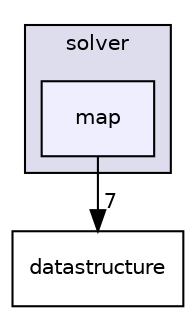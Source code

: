 digraph "interfaces/api/solver/map" {
  compound=true
  node [ fontsize="10", fontname="Helvetica"];
  edge [ labelfontsize="10", labelfontname="Helvetica"];
  subgraph clusterdir_dfc12365c7a5c1a5338f50289a7b0393 {
    graph [ bgcolor="#ddddee", pencolor="black", label="solver" fontname="Helvetica", fontsize="10", URL="dir_dfc12365c7a5c1a5338f50289a7b0393.html"]
  dir_b52459133eb49e287798344112eaa585 [shape=box, label="map", style="filled", fillcolor="#eeeeff", pencolor="black", URL="dir_b52459133eb49e287798344112eaa585.html"];
  }
  dir_3163639002ef67c6c12f1b2ccf7afca4 [shape=box label="datastructure" URL="dir_3163639002ef67c6c12f1b2ccf7afca4.html"];
  dir_b52459133eb49e287798344112eaa585->dir_3163639002ef67c6c12f1b2ccf7afca4 [headlabel="7", labeldistance=1.5 headhref="dir_000019_000029.html"];
}
